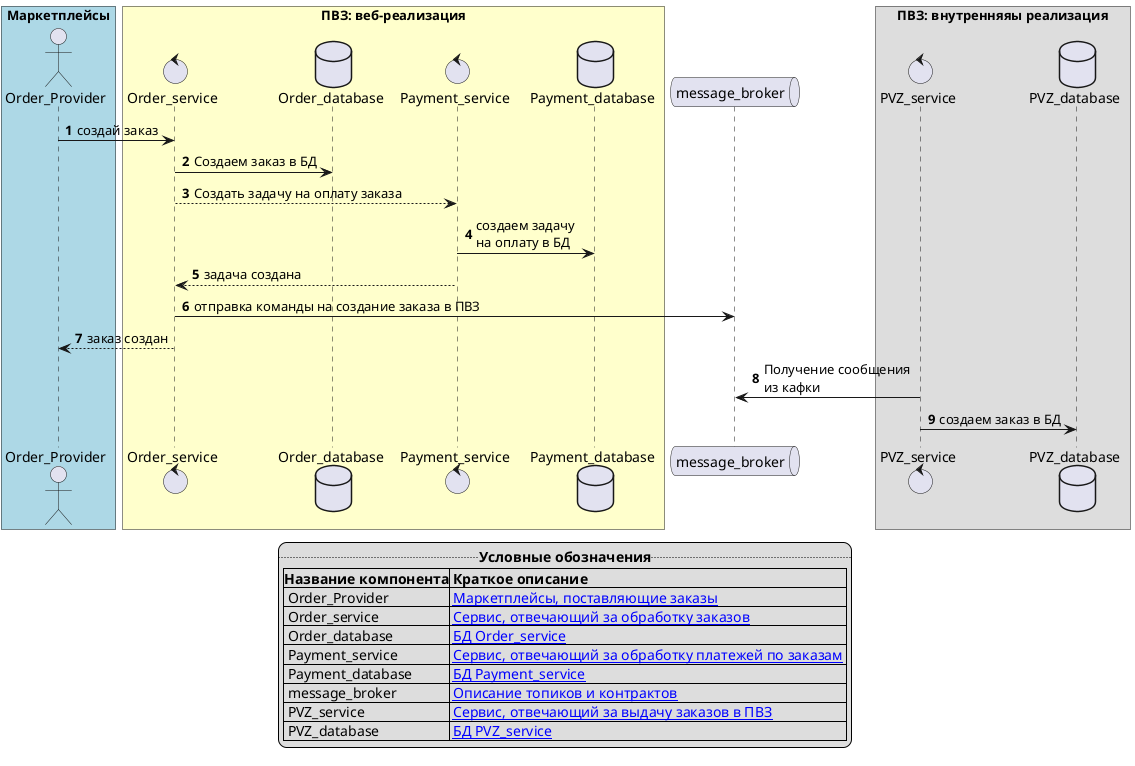 @startuml

autonumber

box "Маркетплейсы" #LightBlue
actor Order_Provider order 10
end box

box "ПВЗ: веб-реализация"  #Business
control Order_service order 20
database Order_database order 30
control Payment_service order 40
database Payment_database order 50
end box

queue message_broker order 60

box "ПВЗ: внутренняяы реализация"
control PVZ_service order 70
database PVZ_database order 80
end box


Order_Provider->Order_service: создай заказ
Order_service->Order_database: Создаем заказ в БД

Order_service-->Payment_service: Создать задачу на оплату заказа
Payment_service->Payment_database: создаем задачу \nна оплату в БД
Payment_service-->Order_service: задача создана

Order_service->message_broker: отправка команды на создание заказа в ПВЗ

Order_service-->Order_Provider: заказ создан


PVZ_service->message_broker: Получение сообщения \nиз кафки
PVZ_service->PVZ_database: создаем заказ в БД


legend
 ..**Условные обозначения**..
|**Название компонента**| **Краткое описание**|
| Order_Provider | [[http://example.com Маркетплейсы, поставляющие заказы]] |
| Order_service | [[http://example.com Сервис, отвечающий за обработку заказов]] |
| Order_database | [[http://example.com БД Order_service]]|
| Payment_service | [[http://example.com Сервис, отвечающий за обработку платежей по заказам]] |
| Payment_database | [[http://example.com БД Payment_service]] |
| message_broker | [[http://example.com Описание топиков и контрактов]] |
| PVZ_service | [[http://example.com Сервис, отвечающий за выдачу заказов в ПВЗ]] |
| PVZ_database | [[http://example.com БД PVZ_service]] |
end legend



@enduml